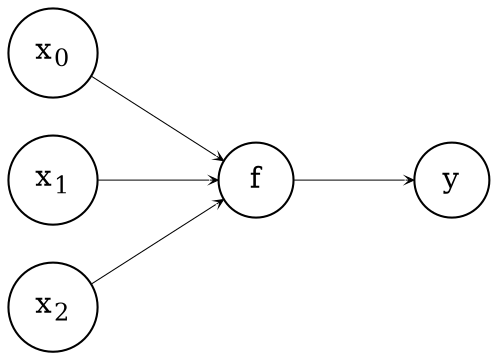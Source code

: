 digraph perceptron {
	rankdir = LR;
	splines = false;

	graph [ranksep=0.8]
	node  [shape=circle];
	edge  [arrowhead=vee, penwidth=0.5, arrowsize=0.4]

	x0 [label=<x<sub>0</sub>>];
	x1 [label=<x<sub>1</sub>>];
	x2 [label=<x<sub>2</sub>>];

	a0 [label=<f>];

	y [label=<y>];

	x0 -> a0;
	x1 -> a0;
	x2 -> a0;

	a0 -> y;
}